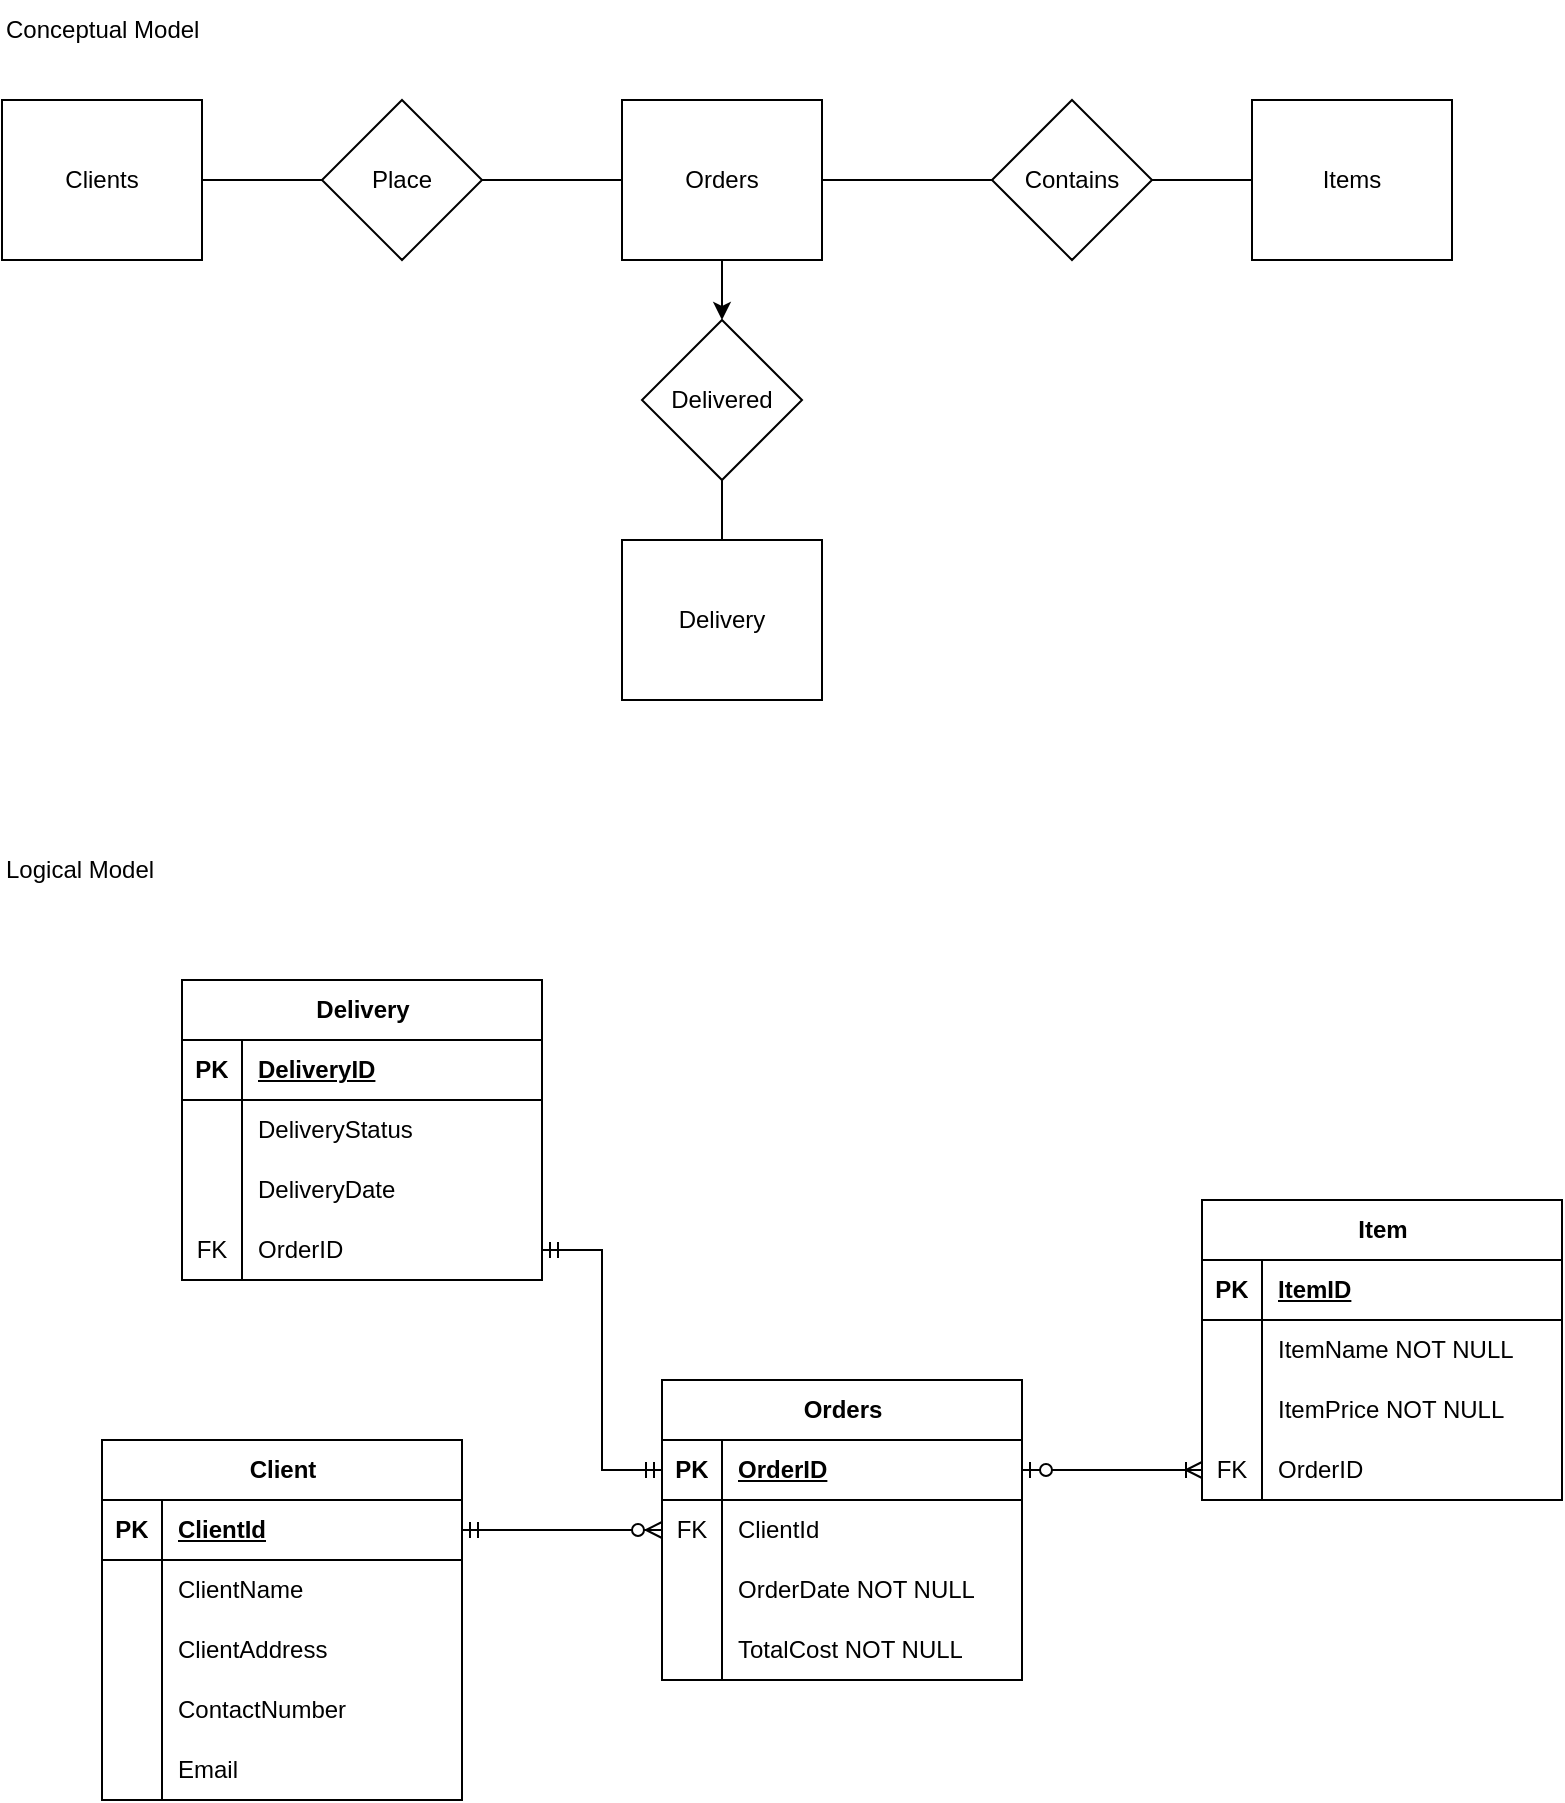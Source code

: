 <mxfile version="21.6.8" type="github">
  <diagram name="Page-1" id="kKh1QOyE6abZaF235naB">
    <mxGraphModel dx="975" dy="1353" grid="1" gridSize="10" guides="1" tooltips="1" connect="1" arrows="1" fold="1" page="1" pageScale="1" pageWidth="850" pageHeight="1100" math="0" shadow="0">
      <root>
        <mxCell id="0" />
        <mxCell id="1" parent="0" />
        <mxCell id="vFPFdO2fnviG2C9to4Hd-118" style="rounded=1;orthogonalLoop=1;jettySize=auto;html=1;exitX=1;exitY=0.5;exitDx=0;exitDy=0;strokeColor=default;endArrow=none;endFill=0;" edge="1" parent="1" source="vFPFdO2fnviG2C9to4Hd-22" target="vFPFdO2fnviG2C9to4Hd-114">
          <mxGeometry relative="1" as="geometry" />
        </mxCell>
        <mxCell id="vFPFdO2fnviG2C9to4Hd-22" value="Clients" style="whiteSpace=wrap;html=1;align=center;" vertex="1" parent="1">
          <mxGeometry x="30" y="190" width="100" height="80" as="geometry" />
        </mxCell>
        <mxCell id="vFPFdO2fnviG2C9to4Hd-120" style="edgeStyle=orthogonalEdgeStyle;rounded=0;orthogonalLoop=1;jettySize=auto;html=1;exitX=1;exitY=0.5;exitDx=0;exitDy=0;endArrow=none;endFill=0;" edge="1" parent="1" source="vFPFdO2fnviG2C9to4Hd-23" target="vFPFdO2fnviG2C9to4Hd-115">
          <mxGeometry relative="1" as="geometry" />
        </mxCell>
        <mxCell id="vFPFdO2fnviG2C9to4Hd-122" style="edgeStyle=orthogonalEdgeStyle;rounded=0;orthogonalLoop=1;jettySize=auto;html=1;exitX=0.5;exitY=1;exitDx=0;exitDy=0;" edge="1" parent="1" source="vFPFdO2fnviG2C9to4Hd-23" target="vFPFdO2fnviG2C9to4Hd-116">
          <mxGeometry relative="1" as="geometry" />
        </mxCell>
        <mxCell id="vFPFdO2fnviG2C9to4Hd-23" value="Orders" style="whiteSpace=wrap;html=1;align=center;" vertex="1" parent="1">
          <mxGeometry x="340" y="190" width="100" height="80" as="geometry" />
        </mxCell>
        <mxCell id="vFPFdO2fnviG2C9to4Hd-24" value="Items" style="whiteSpace=wrap;html=1;align=center;" vertex="1" parent="1">
          <mxGeometry x="655" y="190" width="100" height="80" as="geometry" />
        </mxCell>
        <mxCell id="vFPFdO2fnviG2C9to4Hd-30" value="Conceptual Model" style="text;html=1;strokeColor=none;fillColor=none;align=left;verticalAlign=middle;whiteSpace=wrap;rounded=0;" vertex="1" parent="1">
          <mxGeometry x="30" y="140" width="130" height="30" as="geometry" />
        </mxCell>
        <mxCell id="vFPFdO2fnviG2C9to4Hd-31" value="Logical Model" style="text;html=1;strokeColor=none;fillColor=none;align=left;verticalAlign=middle;whiteSpace=wrap;rounded=0;" vertex="1" parent="1">
          <mxGeometry x="30" y="560" width="130" height="30" as="geometry" />
        </mxCell>
        <mxCell id="vFPFdO2fnviG2C9to4Hd-32" value="Client" style="shape=table;startSize=30;container=1;collapsible=1;childLayout=tableLayout;fixedRows=1;rowLines=0;fontStyle=1;align=center;resizeLast=1;html=1;" vertex="1" parent="1">
          <mxGeometry x="80" y="860" width="180" height="180" as="geometry" />
        </mxCell>
        <mxCell id="vFPFdO2fnviG2C9to4Hd-33" value="" style="shape=tableRow;horizontal=0;startSize=0;swimlaneHead=0;swimlaneBody=0;fillColor=none;collapsible=0;dropTarget=0;points=[[0,0.5],[1,0.5]];portConstraint=eastwest;top=0;left=0;right=0;bottom=1;" vertex="1" parent="vFPFdO2fnviG2C9to4Hd-32">
          <mxGeometry y="30" width="180" height="30" as="geometry" />
        </mxCell>
        <mxCell id="vFPFdO2fnviG2C9to4Hd-34" value="PK" style="shape=partialRectangle;connectable=0;fillColor=none;top=0;left=0;bottom=0;right=0;fontStyle=1;overflow=hidden;whiteSpace=wrap;html=1;" vertex="1" parent="vFPFdO2fnviG2C9to4Hd-33">
          <mxGeometry width="30" height="30" as="geometry">
            <mxRectangle width="30" height="30" as="alternateBounds" />
          </mxGeometry>
        </mxCell>
        <mxCell id="vFPFdO2fnviG2C9to4Hd-35" value="ClientId" style="shape=partialRectangle;connectable=0;fillColor=none;top=0;left=0;bottom=0;right=0;align=left;spacingLeft=6;fontStyle=5;overflow=hidden;whiteSpace=wrap;html=1;" vertex="1" parent="vFPFdO2fnviG2C9to4Hd-33">
          <mxGeometry x="30" width="150" height="30" as="geometry">
            <mxRectangle width="150" height="30" as="alternateBounds" />
          </mxGeometry>
        </mxCell>
        <mxCell id="vFPFdO2fnviG2C9to4Hd-36" value="" style="shape=tableRow;horizontal=0;startSize=0;swimlaneHead=0;swimlaneBody=0;fillColor=none;collapsible=0;dropTarget=0;points=[[0,0.5],[1,0.5]];portConstraint=eastwest;top=0;left=0;right=0;bottom=0;" vertex="1" parent="vFPFdO2fnviG2C9to4Hd-32">
          <mxGeometry y="60" width="180" height="30" as="geometry" />
        </mxCell>
        <mxCell id="vFPFdO2fnviG2C9to4Hd-37" value="" style="shape=partialRectangle;connectable=0;fillColor=none;top=0;left=0;bottom=0;right=0;editable=1;overflow=hidden;whiteSpace=wrap;html=1;" vertex="1" parent="vFPFdO2fnviG2C9to4Hd-36">
          <mxGeometry width="30" height="30" as="geometry">
            <mxRectangle width="30" height="30" as="alternateBounds" />
          </mxGeometry>
        </mxCell>
        <mxCell id="vFPFdO2fnviG2C9to4Hd-38" value="ClientName" style="shape=partialRectangle;connectable=0;fillColor=none;top=0;left=0;bottom=0;right=0;align=left;spacingLeft=6;overflow=hidden;whiteSpace=wrap;html=1;" vertex="1" parent="vFPFdO2fnviG2C9to4Hd-36">
          <mxGeometry x="30" width="150" height="30" as="geometry">
            <mxRectangle width="150" height="30" as="alternateBounds" />
          </mxGeometry>
        </mxCell>
        <mxCell id="vFPFdO2fnviG2C9to4Hd-39" value="" style="shape=tableRow;horizontal=0;startSize=0;swimlaneHead=0;swimlaneBody=0;fillColor=none;collapsible=0;dropTarget=0;points=[[0,0.5],[1,0.5]];portConstraint=eastwest;top=0;left=0;right=0;bottom=0;" vertex="1" parent="vFPFdO2fnviG2C9to4Hd-32">
          <mxGeometry y="90" width="180" height="30" as="geometry" />
        </mxCell>
        <mxCell id="vFPFdO2fnviG2C9to4Hd-40" value="" style="shape=partialRectangle;connectable=0;fillColor=none;top=0;left=0;bottom=0;right=0;editable=1;overflow=hidden;whiteSpace=wrap;html=1;" vertex="1" parent="vFPFdO2fnviG2C9to4Hd-39">
          <mxGeometry width="30" height="30" as="geometry">
            <mxRectangle width="30" height="30" as="alternateBounds" />
          </mxGeometry>
        </mxCell>
        <mxCell id="vFPFdO2fnviG2C9to4Hd-41" value="ClientAddress" style="shape=partialRectangle;connectable=0;fillColor=none;top=0;left=0;bottom=0;right=0;align=left;spacingLeft=6;overflow=hidden;whiteSpace=wrap;html=1;" vertex="1" parent="vFPFdO2fnviG2C9to4Hd-39">
          <mxGeometry x="30" width="150" height="30" as="geometry">
            <mxRectangle width="150" height="30" as="alternateBounds" />
          </mxGeometry>
        </mxCell>
        <mxCell id="vFPFdO2fnviG2C9to4Hd-42" value="" style="shape=tableRow;horizontal=0;startSize=0;swimlaneHead=0;swimlaneBody=0;fillColor=none;collapsible=0;dropTarget=0;points=[[0,0.5],[1,0.5]];portConstraint=eastwest;top=0;left=0;right=0;bottom=0;" vertex="1" parent="vFPFdO2fnviG2C9to4Hd-32">
          <mxGeometry y="120" width="180" height="30" as="geometry" />
        </mxCell>
        <mxCell id="vFPFdO2fnviG2C9to4Hd-43" value="" style="shape=partialRectangle;connectable=0;fillColor=none;top=0;left=0;bottom=0;right=0;editable=1;overflow=hidden;whiteSpace=wrap;html=1;" vertex="1" parent="vFPFdO2fnviG2C9to4Hd-42">
          <mxGeometry width="30" height="30" as="geometry">
            <mxRectangle width="30" height="30" as="alternateBounds" />
          </mxGeometry>
        </mxCell>
        <mxCell id="vFPFdO2fnviG2C9to4Hd-44" value="ContactNumber" style="shape=partialRectangle;connectable=0;fillColor=none;top=0;left=0;bottom=0;right=0;align=left;spacingLeft=6;overflow=hidden;whiteSpace=wrap;html=1;" vertex="1" parent="vFPFdO2fnviG2C9to4Hd-42">
          <mxGeometry x="30" width="150" height="30" as="geometry">
            <mxRectangle width="150" height="30" as="alternateBounds" />
          </mxGeometry>
        </mxCell>
        <mxCell id="vFPFdO2fnviG2C9to4Hd-92" style="shape=tableRow;horizontal=0;startSize=0;swimlaneHead=0;swimlaneBody=0;fillColor=none;collapsible=0;dropTarget=0;points=[[0,0.5],[1,0.5]];portConstraint=eastwest;top=0;left=0;right=0;bottom=0;" vertex="1" parent="vFPFdO2fnviG2C9to4Hd-32">
          <mxGeometry y="150" width="180" height="30" as="geometry" />
        </mxCell>
        <mxCell id="vFPFdO2fnviG2C9to4Hd-93" style="shape=partialRectangle;connectable=0;fillColor=none;top=0;left=0;bottom=0;right=0;editable=1;overflow=hidden;whiteSpace=wrap;html=1;" vertex="1" parent="vFPFdO2fnviG2C9to4Hd-92">
          <mxGeometry width="30" height="30" as="geometry">
            <mxRectangle width="30" height="30" as="alternateBounds" />
          </mxGeometry>
        </mxCell>
        <mxCell id="vFPFdO2fnviG2C9to4Hd-94" value="Email" style="shape=partialRectangle;connectable=0;fillColor=none;top=0;left=0;bottom=0;right=0;align=left;spacingLeft=6;overflow=hidden;whiteSpace=wrap;html=1;" vertex="1" parent="vFPFdO2fnviG2C9to4Hd-92">
          <mxGeometry x="30" width="150" height="30" as="geometry">
            <mxRectangle width="150" height="30" as="alternateBounds" />
          </mxGeometry>
        </mxCell>
        <object label="Orders" placeholders="1" id="vFPFdO2fnviG2C9to4Hd-67">
          <mxCell style="shape=table;startSize=30;container=1;collapsible=1;childLayout=tableLayout;fixedRows=1;rowLines=0;fontStyle=1;align=center;resizeLast=1;html=1;" vertex="1" parent="1">
            <mxGeometry x="360" y="830" width="180" height="150" as="geometry" />
          </mxCell>
        </object>
        <mxCell id="vFPFdO2fnviG2C9to4Hd-68" value="" style="shape=tableRow;horizontal=0;startSize=0;swimlaneHead=0;swimlaneBody=0;fillColor=none;collapsible=0;dropTarget=0;points=[[0,0.5],[1,0.5]];portConstraint=eastwest;top=0;left=0;right=0;bottom=1;" vertex="1" parent="vFPFdO2fnviG2C9to4Hd-67">
          <mxGeometry y="30" width="180" height="30" as="geometry" />
        </mxCell>
        <mxCell id="vFPFdO2fnviG2C9to4Hd-69" value="PK" style="shape=partialRectangle;connectable=0;fillColor=none;top=0;left=0;bottom=0;right=0;fontStyle=1;overflow=hidden;whiteSpace=wrap;html=1;" vertex="1" parent="vFPFdO2fnviG2C9to4Hd-68">
          <mxGeometry width="30" height="30" as="geometry">
            <mxRectangle width="30" height="30" as="alternateBounds" />
          </mxGeometry>
        </mxCell>
        <mxCell id="vFPFdO2fnviG2C9to4Hd-70" value="OrderID" style="shape=partialRectangle;connectable=0;fillColor=none;top=0;left=0;bottom=0;right=0;align=left;spacingLeft=6;fontStyle=5;overflow=hidden;whiteSpace=wrap;html=1;" vertex="1" parent="vFPFdO2fnviG2C9to4Hd-68">
          <mxGeometry x="30" width="150" height="30" as="geometry">
            <mxRectangle width="150" height="30" as="alternateBounds" />
          </mxGeometry>
        </mxCell>
        <mxCell id="vFPFdO2fnviG2C9to4Hd-71" value="" style="shape=tableRow;horizontal=0;startSize=0;swimlaneHead=0;swimlaneBody=0;fillColor=none;collapsible=0;dropTarget=0;points=[[0,0.5],[1,0.5]];portConstraint=eastwest;top=0;left=0;right=0;bottom=0;" vertex="1" parent="vFPFdO2fnviG2C9to4Hd-67">
          <mxGeometry y="60" width="180" height="30" as="geometry" />
        </mxCell>
        <mxCell id="vFPFdO2fnviG2C9to4Hd-72" value="FK" style="shape=partialRectangle;connectable=0;fillColor=none;top=0;left=0;bottom=0;right=0;editable=1;overflow=hidden;whiteSpace=wrap;html=1;" vertex="1" parent="vFPFdO2fnviG2C9to4Hd-71">
          <mxGeometry width="30" height="30" as="geometry">
            <mxRectangle width="30" height="30" as="alternateBounds" />
          </mxGeometry>
        </mxCell>
        <mxCell id="vFPFdO2fnviG2C9to4Hd-73" value="ClientId" style="shape=partialRectangle;connectable=0;fillColor=none;top=0;left=0;bottom=0;right=0;align=left;spacingLeft=6;overflow=hidden;whiteSpace=wrap;html=1;" vertex="1" parent="vFPFdO2fnviG2C9to4Hd-71">
          <mxGeometry x="30" width="150" height="30" as="geometry">
            <mxRectangle width="150" height="30" as="alternateBounds" />
          </mxGeometry>
        </mxCell>
        <mxCell id="vFPFdO2fnviG2C9to4Hd-74" value="" style="shape=tableRow;horizontal=0;startSize=0;swimlaneHead=0;swimlaneBody=0;fillColor=none;collapsible=0;dropTarget=0;points=[[0,0.5],[1,0.5]];portConstraint=eastwest;top=0;left=0;right=0;bottom=0;" vertex="1" parent="vFPFdO2fnviG2C9to4Hd-67">
          <mxGeometry y="90" width="180" height="30" as="geometry" />
        </mxCell>
        <mxCell id="vFPFdO2fnviG2C9to4Hd-75" value="" style="shape=partialRectangle;connectable=0;fillColor=none;top=0;left=0;bottom=0;right=0;editable=1;overflow=hidden;whiteSpace=wrap;html=1;" vertex="1" parent="vFPFdO2fnviG2C9to4Hd-74">
          <mxGeometry width="30" height="30" as="geometry">
            <mxRectangle width="30" height="30" as="alternateBounds" />
          </mxGeometry>
        </mxCell>
        <mxCell id="vFPFdO2fnviG2C9to4Hd-76" value="OrderDate NOT NULL" style="shape=partialRectangle;connectable=0;fillColor=none;top=0;left=0;bottom=0;right=0;align=left;spacingLeft=6;overflow=hidden;whiteSpace=wrap;html=1;" vertex="1" parent="vFPFdO2fnviG2C9to4Hd-74">
          <mxGeometry x="30" width="150" height="30" as="geometry">
            <mxRectangle width="150" height="30" as="alternateBounds" />
          </mxGeometry>
        </mxCell>
        <mxCell id="vFPFdO2fnviG2C9to4Hd-77" value="" style="shape=tableRow;horizontal=0;startSize=0;swimlaneHead=0;swimlaneBody=0;fillColor=none;collapsible=0;dropTarget=0;points=[[0,0.5],[1,0.5]];portConstraint=eastwest;top=0;left=0;right=0;bottom=0;" vertex="1" parent="vFPFdO2fnviG2C9to4Hd-67">
          <mxGeometry y="120" width="180" height="30" as="geometry" />
        </mxCell>
        <mxCell id="vFPFdO2fnviG2C9to4Hd-78" value="" style="shape=partialRectangle;connectable=0;fillColor=none;top=0;left=0;bottom=0;right=0;editable=1;overflow=hidden;whiteSpace=wrap;html=1;" vertex="1" parent="vFPFdO2fnviG2C9to4Hd-77">
          <mxGeometry width="30" height="30" as="geometry">
            <mxRectangle width="30" height="30" as="alternateBounds" />
          </mxGeometry>
        </mxCell>
        <mxCell id="vFPFdO2fnviG2C9to4Hd-79" value="TotalCost NOT NULL" style="shape=partialRectangle;connectable=0;fillColor=none;top=0;left=0;bottom=0;right=0;align=left;spacingLeft=6;overflow=hidden;whiteSpace=wrap;html=1;" vertex="1" parent="vFPFdO2fnviG2C9to4Hd-77">
          <mxGeometry x="30" width="150" height="30" as="geometry">
            <mxRectangle width="150" height="30" as="alternateBounds" />
          </mxGeometry>
        </mxCell>
        <mxCell id="vFPFdO2fnviG2C9to4Hd-81" value="" style="shape=partialRectangle;connectable=0;fillColor=none;top=0;left=0;bottom=0;right=0;editable=1;overflow=hidden;whiteSpace=wrap;html=1;" vertex="1" parent="1">
          <mxGeometry x="290" y="550" width="30" height="30" as="geometry">
            <mxRectangle width="30" height="30" as="alternateBounds" />
          </mxGeometry>
        </mxCell>
        <mxCell id="vFPFdO2fnviG2C9to4Hd-95" value="" style="edgeStyle=entityRelationEdgeStyle;fontSize=12;html=1;endArrow=ERzeroToMany;startArrow=ERmandOne;rounded=0;exitX=1;exitY=0.5;exitDx=0;exitDy=0;entryX=0;entryY=0.5;entryDx=0;entryDy=0;" edge="1" parent="1" source="vFPFdO2fnviG2C9to4Hd-33" target="vFPFdO2fnviG2C9to4Hd-71">
          <mxGeometry width="100" height="100" relative="1" as="geometry">
            <mxPoint x="400" y="570" as="sourcePoint" />
            <mxPoint x="500" y="470" as="targetPoint" />
          </mxGeometry>
        </mxCell>
        <mxCell id="vFPFdO2fnviG2C9to4Hd-96" value="Item" style="shape=table;startSize=30;container=1;collapsible=1;childLayout=tableLayout;fixedRows=1;rowLines=0;fontStyle=1;align=center;resizeLast=1;html=1;" vertex="1" parent="1">
          <mxGeometry x="630" y="740" width="180" height="150" as="geometry" />
        </mxCell>
        <mxCell id="vFPFdO2fnviG2C9to4Hd-97" value="" style="shape=tableRow;horizontal=0;startSize=0;swimlaneHead=0;swimlaneBody=0;fillColor=none;collapsible=0;dropTarget=0;points=[[0,0.5],[1,0.5]];portConstraint=eastwest;top=0;left=0;right=0;bottom=1;" vertex="1" parent="vFPFdO2fnviG2C9to4Hd-96">
          <mxGeometry y="30" width="180" height="30" as="geometry" />
        </mxCell>
        <mxCell id="vFPFdO2fnviG2C9to4Hd-98" value="PK" style="shape=partialRectangle;connectable=0;fillColor=none;top=0;left=0;bottom=0;right=0;fontStyle=1;overflow=hidden;whiteSpace=wrap;html=1;" vertex="1" parent="vFPFdO2fnviG2C9to4Hd-97">
          <mxGeometry width="30" height="30" as="geometry">
            <mxRectangle width="30" height="30" as="alternateBounds" />
          </mxGeometry>
        </mxCell>
        <mxCell id="vFPFdO2fnviG2C9to4Hd-99" value="ItemID" style="shape=partialRectangle;connectable=0;fillColor=none;top=0;left=0;bottom=0;right=0;align=left;spacingLeft=6;fontStyle=5;overflow=hidden;whiteSpace=wrap;html=1;" vertex="1" parent="vFPFdO2fnviG2C9to4Hd-97">
          <mxGeometry x="30" width="150" height="30" as="geometry">
            <mxRectangle width="150" height="30" as="alternateBounds" />
          </mxGeometry>
        </mxCell>
        <mxCell id="vFPFdO2fnviG2C9to4Hd-100" value="" style="shape=tableRow;horizontal=0;startSize=0;swimlaneHead=0;swimlaneBody=0;fillColor=none;collapsible=0;dropTarget=0;points=[[0,0.5],[1,0.5]];portConstraint=eastwest;top=0;left=0;right=0;bottom=0;" vertex="1" parent="vFPFdO2fnviG2C9to4Hd-96">
          <mxGeometry y="60" width="180" height="30" as="geometry" />
        </mxCell>
        <mxCell id="vFPFdO2fnviG2C9to4Hd-101" value="" style="shape=partialRectangle;connectable=0;fillColor=none;top=0;left=0;bottom=0;right=0;editable=1;overflow=hidden;whiteSpace=wrap;html=1;" vertex="1" parent="vFPFdO2fnviG2C9to4Hd-100">
          <mxGeometry width="30" height="30" as="geometry">
            <mxRectangle width="30" height="30" as="alternateBounds" />
          </mxGeometry>
        </mxCell>
        <mxCell id="vFPFdO2fnviG2C9to4Hd-102" value="ItemName NOT NULL" style="shape=partialRectangle;connectable=0;fillColor=none;top=0;left=0;bottom=0;right=0;align=left;spacingLeft=6;overflow=hidden;whiteSpace=wrap;html=1;" vertex="1" parent="vFPFdO2fnviG2C9to4Hd-100">
          <mxGeometry x="30" width="150" height="30" as="geometry">
            <mxRectangle width="150" height="30" as="alternateBounds" />
          </mxGeometry>
        </mxCell>
        <mxCell id="vFPFdO2fnviG2C9to4Hd-103" value="" style="shape=tableRow;horizontal=0;startSize=0;swimlaneHead=0;swimlaneBody=0;fillColor=none;collapsible=0;dropTarget=0;points=[[0,0.5],[1,0.5]];portConstraint=eastwest;top=0;left=0;right=0;bottom=0;" vertex="1" parent="vFPFdO2fnviG2C9to4Hd-96">
          <mxGeometry y="90" width="180" height="30" as="geometry" />
        </mxCell>
        <mxCell id="vFPFdO2fnviG2C9to4Hd-104" value="" style="shape=partialRectangle;connectable=0;fillColor=none;top=0;left=0;bottom=0;right=0;editable=1;overflow=hidden;whiteSpace=wrap;html=1;" vertex="1" parent="vFPFdO2fnviG2C9to4Hd-103">
          <mxGeometry width="30" height="30" as="geometry">
            <mxRectangle width="30" height="30" as="alternateBounds" />
          </mxGeometry>
        </mxCell>
        <mxCell id="vFPFdO2fnviG2C9to4Hd-105" value="ItemPrice NOT NULL" style="shape=partialRectangle;connectable=0;fillColor=none;top=0;left=0;bottom=0;right=0;align=left;spacingLeft=6;overflow=hidden;whiteSpace=wrap;html=1;" vertex="1" parent="vFPFdO2fnviG2C9to4Hd-103">
          <mxGeometry x="30" width="150" height="30" as="geometry">
            <mxRectangle width="150" height="30" as="alternateBounds" />
          </mxGeometry>
        </mxCell>
        <mxCell id="vFPFdO2fnviG2C9to4Hd-106" value="" style="shape=tableRow;horizontal=0;startSize=0;swimlaneHead=0;swimlaneBody=0;fillColor=none;collapsible=0;dropTarget=0;points=[[0,0.5],[1,0.5]];portConstraint=eastwest;top=0;left=0;right=0;bottom=0;" vertex="1" parent="vFPFdO2fnviG2C9to4Hd-96">
          <mxGeometry y="120" width="180" height="30" as="geometry" />
        </mxCell>
        <mxCell id="vFPFdO2fnviG2C9to4Hd-107" value="FK" style="shape=partialRectangle;connectable=0;fillColor=none;top=0;left=0;bottom=0;right=0;editable=1;overflow=hidden;whiteSpace=wrap;html=1;" vertex="1" parent="vFPFdO2fnviG2C9to4Hd-106">
          <mxGeometry width="30" height="30" as="geometry">
            <mxRectangle width="30" height="30" as="alternateBounds" />
          </mxGeometry>
        </mxCell>
        <mxCell id="vFPFdO2fnviG2C9to4Hd-108" value="OrderID" style="shape=partialRectangle;connectable=0;fillColor=none;top=0;left=0;bottom=0;right=0;align=left;spacingLeft=6;overflow=hidden;whiteSpace=wrap;html=1;" vertex="1" parent="vFPFdO2fnviG2C9to4Hd-106">
          <mxGeometry x="30" width="150" height="30" as="geometry">
            <mxRectangle width="150" height="30" as="alternateBounds" />
          </mxGeometry>
        </mxCell>
        <mxCell id="vFPFdO2fnviG2C9to4Hd-112" value="" style="edgeStyle=entityRelationEdgeStyle;fontSize=12;html=1;endArrow=ERoneToMany;startArrow=ERzeroToOne;rounded=0;exitX=1;exitY=0.5;exitDx=0;exitDy=0;entryX=0;entryY=0.5;entryDx=0;entryDy=0;" edge="1" parent="1" source="vFPFdO2fnviG2C9to4Hd-68" target="vFPFdO2fnviG2C9to4Hd-106">
          <mxGeometry width="100" height="100" relative="1" as="geometry">
            <mxPoint x="400" y="570" as="sourcePoint" />
            <mxPoint x="500" y="470" as="targetPoint" />
          </mxGeometry>
        </mxCell>
        <mxCell id="vFPFdO2fnviG2C9to4Hd-113" value="Delivery" style="whiteSpace=wrap;html=1;align=center;" vertex="1" parent="1">
          <mxGeometry x="340" y="410" width="100" height="80" as="geometry" />
        </mxCell>
        <mxCell id="vFPFdO2fnviG2C9to4Hd-119" style="edgeStyle=orthogonalEdgeStyle;rounded=0;orthogonalLoop=1;jettySize=auto;html=1;exitX=1;exitY=0.5;exitDx=0;exitDy=0;endArrow=none;endFill=0;" edge="1" parent="1" source="vFPFdO2fnviG2C9to4Hd-114" target="vFPFdO2fnviG2C9to4Hd-23">
          <mxGeometry relative="1" as="geometry" />
        </mxCell>
        <mxCell id="vFPFdO2fnviG2C9to4Hd-114" value="Place" style="rhombus;whiteSpace=wrap;html=1;" vertex="1" parent="1">
          <mxGeometry x="190" y="190" width="80" height="80" as="geometry" />
        </mxCell>
        <mxCell id="vFPFdO2fnviG2C9to4Hd-121" style="edgeStyle=orthogonalEdgeStyle;rounded=0;orthogonalLoop=1;jettySize=auto;html=1;exitX=1;exitY=0.5;exitDx=0;exitDy=0;endArrow=none;endFill=0;" edge="1" parent="1" source="vFPFdO2fnviG2C9to4Hd-115" target="vFPFdO2fnviG2C9to4Hd-24">
          <mxGeometry relative="1" as="geometry" />
        </mxCell>
        <mxCell id="vFPFdO2fnviG2C9to4Hd-115" value="Contains" style="rhombus;whiteSpace=wrap;html=1;" vertex="1" parent="1">
          <mxGeometry x="525" y="190" width="80" height="80" as="geometry" />
        </mxCell>
        <mxCell id="vFPFdO2fnviG2C9to4Hd-124" style="edgeStyle=orthogonalEdgeStyle;rounded=0;orthogonalLoop=1;jettySize=auto;html=1;exitX=0.5;exitY=1;exitDx=0;exitDy=0;entryX=0.5;entryY=0;entryDx=0;entryDy=0;endArrow=none;endFill=0;" edge="1" parent="1" source="vFPFdO2fnviG2C9to4Hd-116" target="vFPFdO2fnviG2C9to4Hd-113">
          <mxGeometry relative="1" as="geometry" />
        </mxCell>
        <mxCell id="vFPFdO2fnviG2C9to4Hd-116" value="Delivered" style="rhombus;whiteSpace=wrap;html=1;" vertex="1" parent="1">
          <mxGeometry x="350" y="300" width="80" height="80" as="geometry" />
        </mxCell>
        <object label="Delivery" placeholders="1" id="vFPFdO2fnviG2C9to4Hd-125">
          <mxCell style="shape=table;startSize=30;container=1;collapsible=1;childLayout=tableLayout;fixedRows=1;rowLines=0;fontStyle=1;align=center;resizeLast=1;html=1;" vertex="1" parent="1">
            <mxGeometry x="120" y="630" width="180" height="150" as="geometry" />
          </mxCell>
        </object>
        <mxCell id="vFPFdO2fnviG2C9to4Hd-126" value="" style="shape=tableRow;horizontal=0;startSize=0;swimlaneHead=0;swimlaneBody=0;fillColor=none;collapsible=0;dropTarget=0;points=[[0,0.5],[1,0.5]];portConstraint=eastwest;top=0;left=0;right=0;bottom=1;" vertex="1" parent="vFPFdO2fnviG2C9to4Hd-125">
          <mxGeometry y="30" width="180" height="30" as="geometry" />
        </mxCell>
        <mxCell id="vFPFdO2fnviG2C9to4Hd-127" value="PK" style="shape=partialRectangle;connectable=0;fillColor=none;top=0;left=0;bottom=0;right=0;fontStyle=1;overflow=hidden;whiteSpace=wrap;html=1;" vertex="1" parent="vFPFdO2fnviG2C9to4Hd-126">
          <mxGeometry width="30" height="30" as="geometry">
            <mxRectangle width="30" height="30" as="alternateBounds" />
          </mxGeometry>
        </mxCell>
        <mxCell id="vFPFdO2fnviG2C9to4Hd-128" value="DeliveryID" style="shape=partialRectangle;connectable=0;fillColor=none;top=0;left=0;bottom=0;right=0;align=left;spacingLeft=6;fontStyle=5;overflow=hidden;whiteSpace=wrap;html=1;" vertex="1" parent="vFPFdO2fnviG2C9to4Hd-126">
          <mxGeometry x="30" width="150" height="30" as="geometry">
            <mxRectangle width="150" height="30" as="alternateBounds" />
          </mxGeometry>
        </mxCell>
        <mxCell id="vFPFdO2fnviG2C9to4Hd-129" value="" style="shape=tableRow;horizontal=0;startSize=0;swimlaneHead=0;swimlaneBody=0;fillColor=none;collapsible=0;dropTarget=0;points=[[0,0.5],[1,0.5]];portConstraint=eastwest;top=0;left=0;right=0;bottom=0;" vertex="1" parent="vFPFdO2fnviG2C9to4Hd-125">
          <mxGeometry y="60" width="180" height="30" as="geometry" />
        </mxCell>
        <mxCell id="vFPFdO2fnviG2C9to4Hd-130" value="" style="shape=partialRectangle;connectable=0;fillColor=none;top=0;left=0;bottom=0;right=0;editable=1;overflow=hidden;whiteSpace=wrap;html=1;" vertex="1" parent="vFPFdO2fnviG2C9to4Hd-129">
          <mxGeometry width="30" height="30" as="geometry">
            <mxRectangle width="30" height="30" as="alternateBounds" />
          </mxGeometry>
        </mxCell>
        <mxCell id="vFPFdO2fnviG2C9to4Hd-131" value="DeliveryStatus" style="shape=partialRectangle;connectable=0;fillColor=none;top=0;left=0;bottom=0;right=0;align=left;spacingLeft=6;overflow=hidden;whiteSpace=wrap;html=1;" vertex="1" parent="vFPFdO2fnviG2C9to4Hd-129">
          <mxGeometry x="30" width="150" height="30" as="geometry">
            <mxRectangle width="150" height="30" as="alternateBounds" />
          </mxGeometry>
        </mxCell>
        <mxCell id="vFPFdO2fnviG2C9to4Hd-132" value="" style="shape=tableRow;horizontal=0;startSize=0;swimlaneHead=0;swimlaneBody=0;fillColor=none;collapsible=0;dropTarget=0;points=[[0,0.5],[1,0.5]];portConstraint=eastwest;top=0;left=0;right=0;bottom=0;" vertex="1" parent="vFPFdO2fnviG2C9to4Hd-125">
          <mxGeometry y="90" width="180" height="30" as="geometry" />
        </mxCell>
        <mxCell id="vFPFdO2fnviG2C9to4Hd-133" value="" style="shape=partialRectangle;connectable=0;fillColor=none;top=0;left=0;bottom=0;right=0;editable=1;overflow=hidden;whiteSpace=wrap;html=1;" vertex="1" parent="vFPFdO2fnviG2C9to4Hd-132">
          <mxGeometry width="30" height="30" as="geometry">
            <mxRectangle width="30" height="30" as="alternateBounds" />
          </mxGeometry>
        </mxCell>
        <mxCell id="vFPFdO2fnviG2C9to4Hd-134" value="DeliveryDate" style="shape=partialRectangle;connectable=0;fillColor=none;top=0;left=0;bottom=0;right=0;align=left;spacingLeft=6;overflow=hidden;whiteSpace=wrap;html=1;" vertex="1" parent="vFPFdO2fnviG2C9to4Hd-132">
          <mxGeometry x="30" width="150" height="30" as="geometry">
            <mxRectangle width="150" height="30" as="alternateBounds" />
          </mxGeometry>
        </mxCell>
        <mxCell id="vFPFdO2fnviG2C9to4Hd-135" value="" style="shape=tableRow;horizontal=0;startSize=0;swimlaneHead=0;swimlaneBody=0;fillColor=none;collapsible=0;dropTarget=0;points=[[0,0.5],[1,0.5]];portConstraint=eastwest;top=0;left=0;right=0;bottom=0;" vertex="1" parent="vFPFdO2fnviG2C9to4Hd-125">
          <mxGeometry y="120" width="180" height="30" as="geometry" />
        </mxCell>
        <mxCell id="vFPFdO2fnviG2C9to4Hd-136" value="FK" style="shape=partialRectangle;connectable=0;fillColor=none;top=0;left=0;bottom=0;right=0;editable=1;overflow=hidden;whiteSpace=wrap;html=1;" vertex="1" parent="vFPFdO2fnviG2C9to4Hd-135">
          <mxGeometry width="30" height="30" as="geometry">
            <mxRectangle width="30" height="30" as="alternateBounds" />
          </mxGeometry>
        </mxCell>
        <mxCell id="vFPFdO2fnviG2C9to4Hd-137" value="OrderID" style="shape=partialRectangle;connectable=0;fillColor=none;top=0;left=0;bottom=0;right=0;align=left;spacingLeft=6;overflow=hidden;whiteSpace=wrap;html=1;" vertex="1" parent="vFPFdO2fnviG2C9to4Hd-135">
          <mxGeometry x="30" width="150" height="30" as="geometry">
            <mxRectangle width="150" height="30" as="alternateBounds" />
          </mxGeometry>
        </mxCell>
        <mxCell id="vFPFdO2fnviG2C9to4Hd-139" value="" style="edgeStyle=entityRelationEdgeStyle;fontSize=12;html=1;endArrow=ERmandOne;startArrow=ERmandOne;rounded=0;entryX=0;entryY=0.5;entryDx=0;entryDy=0;" edge="1" parent="1" source="vFPFdO2fnviG2C9to4Hd-135" target="vFPFdO2fnviG2C9to4Hd-68">
          <mxGeometry width="100" height="100" relative="1" as="geometry">
            <mxPoint x="170" y="610" as="sourcePoint" />
            <mxPoint x="250" y="760" as="targetPoint" />
            <Array as="points">
              <mxPoint x="170" y="660" />
              <mxPoint x="180" y="840" />
            </Array>
          </mxGeometry>
        </mxCell>
      </root>
    </mxGraphModel>
  </diagram>
</mxfile>
